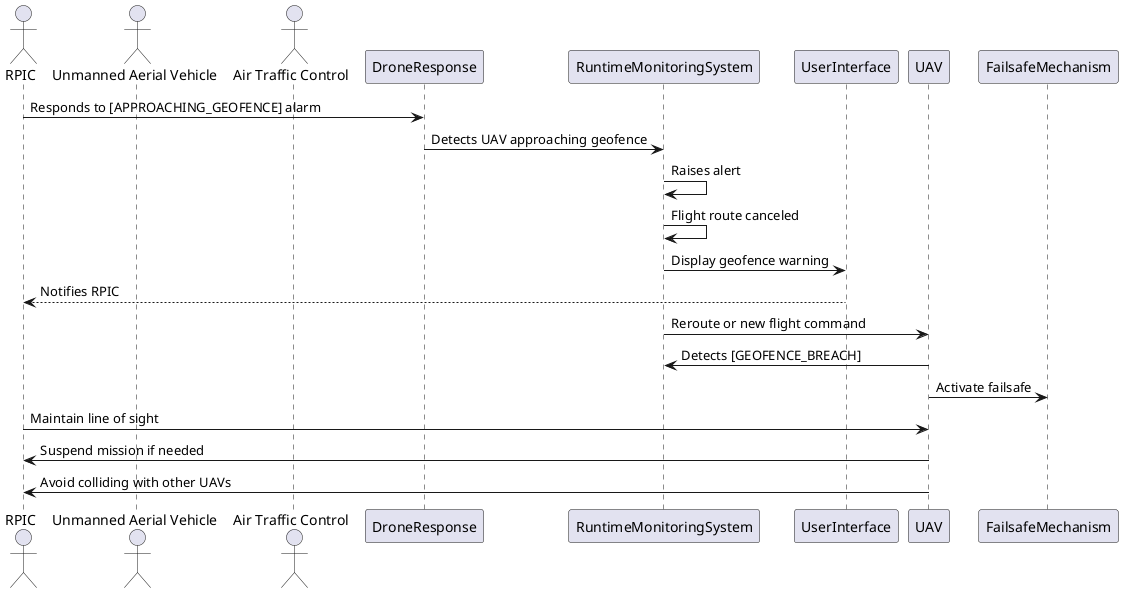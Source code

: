 @startuml GeofenceIncursion

actor "RPIC"
actor "Unmanned Aerial Vehicle"
actor "Air Traffic Control"

RPIC -> DroneResponse: Responds to [APPROACHING_GEOFENCE] alarm
DroneResponse -> RuntimeMonitoringSystem: Detects UAV approaching geofence
RuntimeMonitoringSystem -> RuntimeMonitoringSystem: Raises alert
RuntimeMonitoringSystem -> RuntimeMonitoringSystem: Flight route canceled
RuntimeMonitoringSystem -> UserInterface: Display geofence warning
UserInterface --> RPIC: Notifies RPIC
RuntimeMonitoringSystem -> UAV: Reroute or new flight command
UAV -> RuntimeMonitoringSystem: Detects [GEOFENCE_BREACH]
UAV -> FailsafeMechanism: Activate failsafe
RPIC -> UAV: Maintain line of sight
UAV -> RPIC: Suspend mission if needed
UAV -> RPIC: Avoid colliding with other UAVs

@enduml
